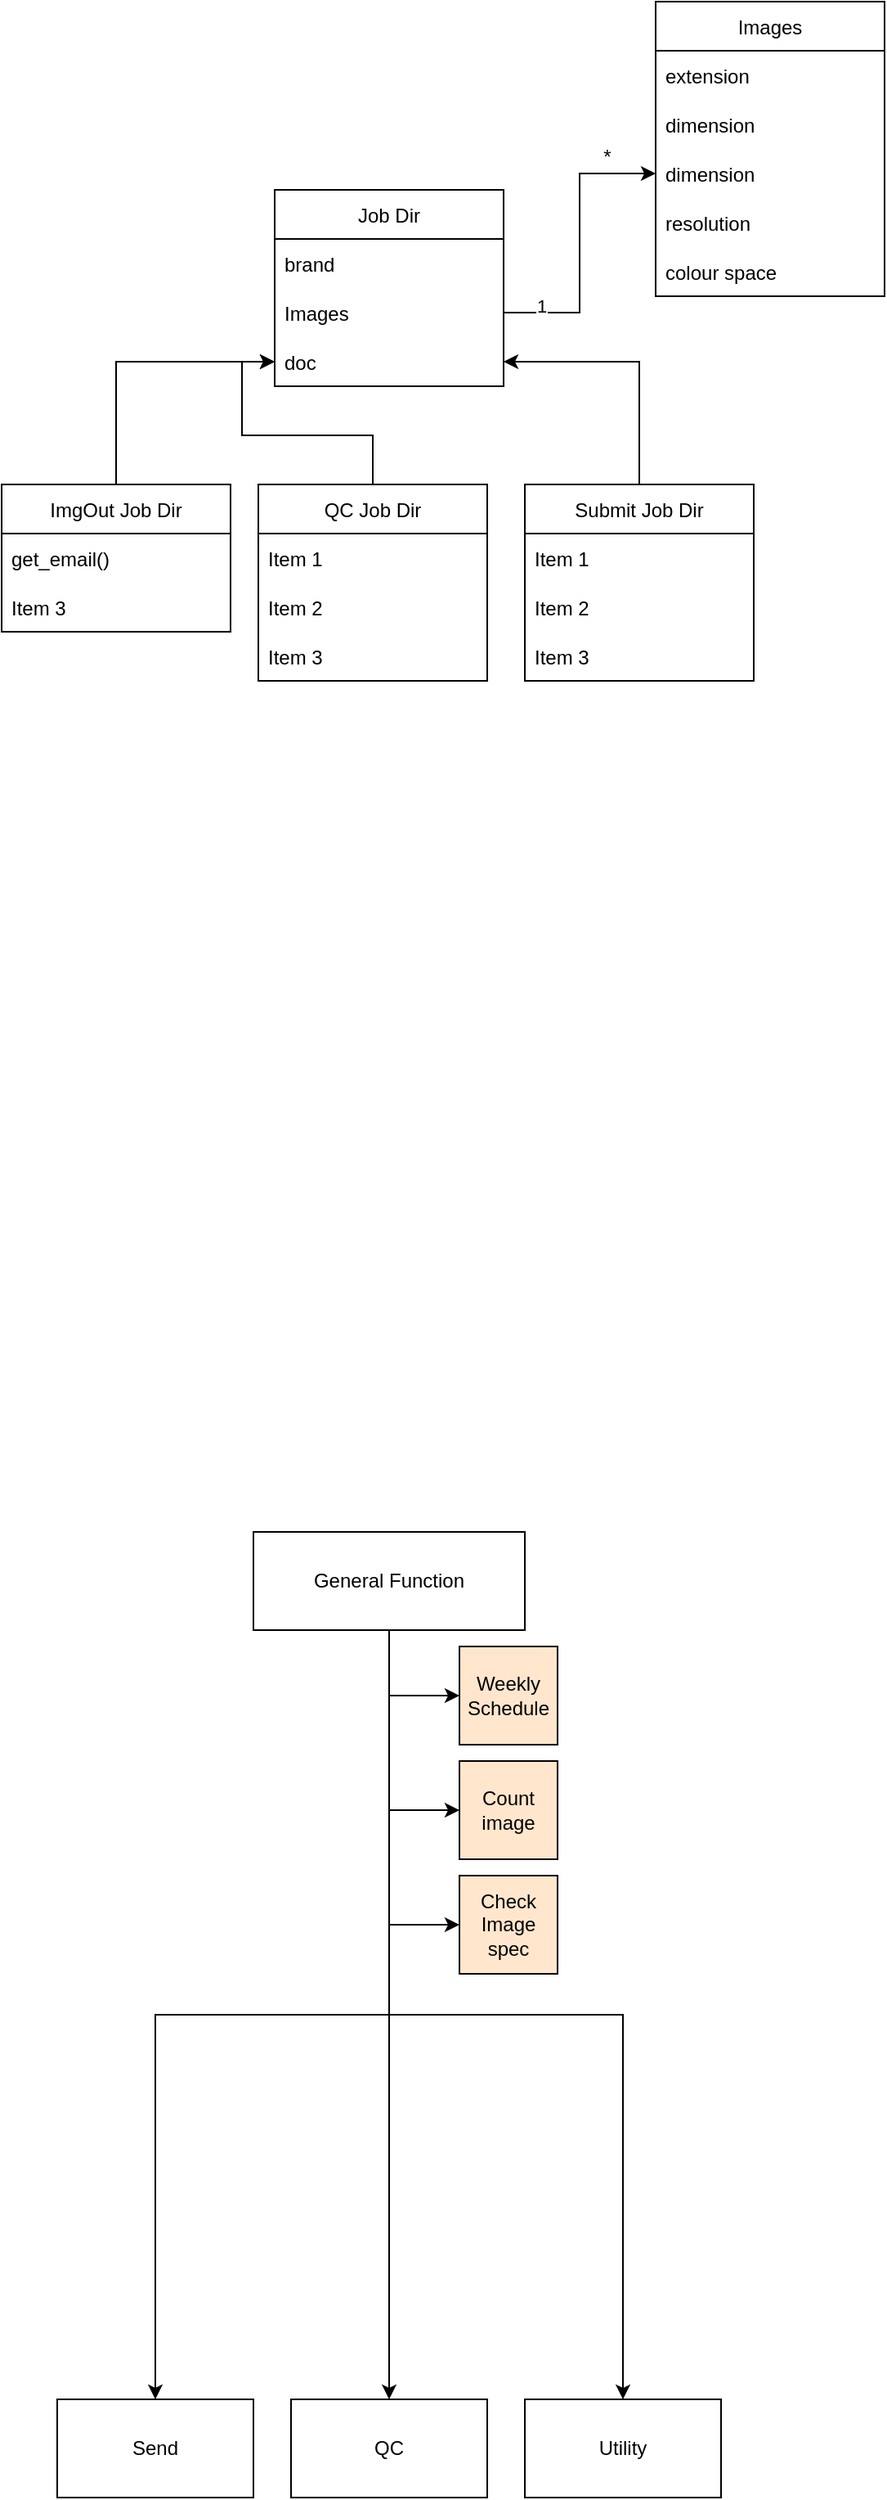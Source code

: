 <mxfile version="20.0.4" type="github"><diagram id="C5RBs43oDa-KdzZeNtuy" name="Page-1"><mxGraphModel dx="1746" dy="2118" grid="1" gridSize="10" guides="1" tooltips="1" connect="1" arrows="1" fold="1" page="1" pageScale="1" pageWidth="827" pageHeight="1169" math="0" shadow="0"><root><mxCell id="WIyWlLk6GJQsqaUBKTNV-0"/><mxCell id="WIyWlLk6GJQsqaUBKTNV-1" parent="WIyWlLk6GJQsqaUBKTNV-0"/><mxCell id="lcXrM0N4Hb1fk3FUeHap-44" style="edgeStyle=orthogonalEdgeStyle;rounded=0;orthogonalLoop=1;jettySize=auto;html=1;exitX=0.5;exitY=1;exitDx=0;exitDy=0;entryX=0;entryY=0.5;entryDx=0;entryDy=0;" parent="WIyWlLk6GJQsqaUBKTNV-1" source="lcXrM0N4Hb1fk3FUeHap-1" target="lcXrM0N4Hb1fk3FUeHap-39" edge="1"><mxGeometry relative="1" as="geometry"/></mxCell><mxCell id="lcXrM0N4Hb1fk3FUeHap-52" style="edgeStyle=orthogonalEdgeStyle;rounded=0;orthogonalLoop=1;jettySize=auto;html=1;entryX=0.5;entryY=0;entryDx=0;entryDy=0;" parent="WIyWlLk6GJQsqaUBKTNV-1" source="lcXrM0N4Hb1fk3FUeHap-1" target="lcXrM0N4Hb1fk3FUeHap-37" edge="1"><mxGeometry relative="1" as="geometry"/></mxCell><mxCell id="lcXrM0N4Hb1fk3FUeHap-53" style="edgeStyle=orthogonalEdgeStyle;rounded=0;orthogonalLoop=1;jettySize=auto;html=1;entryX=0.5;entryY=0;entryDx=0;entryDy=0;exitX=0.5;exitY=1;exitDx=0;exitDy=0;" parent="WIyWlLk6GJQsqaUBKTNV-1" source="lcXrM0N4Hb1fk3FUeHap-1" target="lcXrM0N4Hb1fk3FUeHap-34" edge="1"><mxGeometry relative="1" as="geometry"><mxPoint x="320" y="360" as="targetPoint"/></mxGeometry></mxCell><mxCell id="lcXrM0N4Hb1fk3FUeHap-55" style="edgeStyle=orthogonalEdgeStyle;rounded=0;orthogonalLoop=1;jettySize=auto;html=1;entryX=0.5;entryY=0;entryDx=0;entryDy=0;exitX=0.5;exitY=1;exitDx=0;exitDy=0;" parent="WIyWlLk6GJQsqaUBKTNV-1" source="lcXrM0N4Hb1fk3FUeHap-1" target="lcXrM0N4Hb1fk3FUeHap-38" edge="1"><mxGeometry relative="1" as="geometry"/></mxCell><mxCell id="lcXrM0N4Hb1fk3FUeHap-56" style="edgeStyle=orthogonalEdgeStyle;rounded=0;orthogonalLoop=1;jettySize=auto;html=1;entryX=0.5;entryY=1;entryDx=0;entryDy=0;" parent="WIyWlLk6GJQsqaUBKTNV-1" source="lcXrM0N4Hb1fk3FUeHap-1" target="lcXrM0N4Hb1fk3FUeHap-41" edge="1"><mxGeometry relative="1" as="geometry"/></mxCell><mxCell id="lcXrM0N4Hb1fk3FUeHap-59" style="edgeStyle=orthogonalEdgeStyle;rounded=0;orthogonalLoop=1;jettySize=auto;html=1;entryX=0.5;entryY=1;entryDx=0;entryDy=0;" parent="WIyWlLk6GJQsqaUBKTNV-1" source="lcXrM0N4Hb1fk3FUeHap-1" target="lcXrM0N4Hb1fk3FUeHap-58" edge="1"><mxGeometry relative="1" as="geometry"/></mxCell><mxCell id="lcXrM0N4Hb1fk3FUeHap-1" value="General Function" style="rounded=0;whiteSpace=wrap;html=1;" parent="WIyWlLk6GJQsqaUBKTNV-1" vertex="1"><mxGeometry x="314" y="-160" width="166" height="60" as="geometry"/></mxCell><mxCell id="lcXrM0N4Hb1fk3FUeHap-34" value="Send" style="whiteSpace=wrap;html=1;rounded=0;" parent="WIyWlLk6GJQsqaUBKTNV-1" vertex="1"><mxGeometry x="194" y="370" width="120" height="60" as="geometry"/></mxCell><mxCell id="lcXrM0N4Hb1fk3FUeHap-37" value="QC" style="whiteSpace=wrap;html=1;rounded=0;" parent="WIyWlLk6GJQsqaUBKTNV-1" vertex="1"><mxGeometry x="337" y="370" width="120" height="60" as="geometry"/></mxCell><mxCell id="lcXrM0N4Hb1fk3FUeHap-38" value="Utility" style="whiteSpace=wrap;html=1;rounded=0;" parent="WIyWlLk6GJQsqaUBKTNV-1" vertex="1"><mxGeometry x="480" y="370" width="120" height="60" as="geometry"/></mxCell><mxCell id="lcXrM0N4Hb1fk3FUeHap-39" value="Weekly Schedule" style="whiteSpace=wrap;html=1;rounded=0;fillColor=#FFE6CC;" parent="WIyWlLk6GJQsqaUBKTNV-1" vertex="1"><mxGeometry x="440" y="-90" width="60" height="60" as="geometry"/></mxCell><mxCell id="lcXrM0N4Hb1fk3FUeHap-40" style="edgeStyle=none;rounded=0;orthogonalLoop=1;jettySize=auto;html=1;exitX=1;exitY=0.75;exitDx=0;exitDy=0;" parent="WIyWlLk6GJQsqaUBKTNV-1" source="lcXrM0N4Hb1fk3FUeHap-39" target="lcXrM0N4Hb1fk3FUeHap-39" edge="1"><mxGeometry relative="1" as="geometry"/></mxCell><mxCell id="lcXrM0N4Hb1fk3FUeHap-41" value="Count image" style="whiteSpace=wrap;html=1;rounded=0;fillColor=#FFE6CC;direction=south;" parent="WIyWlLk6GJQsqaUBKTNV-1" vertex="1"><mxGeometry x="440" y="-20" width="60" height="60" as="geometry"/></mxCell><mxCell id="lcXrM0N4Hb1fk3FUeHap-58" value="Check&lt;br&gt;Image spec" style="whiteSpace=wrap;html=1;rounded=0;fillColor=#FFE6CC;direction=south;" parent="WIyWlLk6GJQsqaUBKTNV-1" vertex="1"><mxGeometry x="440" y="50" width="60" height="60" as="geometry"/></mxCell><mxCell id="jGZXXcA7KvOJNHB1vB-I-1" value="Images" style="swimlane;fontStyle=0;childLayout=stackLayout;horizontal=1;startSize=30;horizontalStack=0;resizeParent=1;resizeParentMax=0;resizeLast=0;collapsible=1;marginBottom=0;" vertex="1" parent="WIyWlLk6GJQsqaUBKTNV-1"><mxGeometry x="560" y="-1095" width="140" height="180" as="geometry"/></mxCell><mxCell id="jGZXXcA7KvOJNHB1vB-I-2" value="extension" style="text;strokeColor=none;fillColor=none;align=left;verticalAlign=middle;spacingLeft=4;spacingRight=4;overflow=hidden;points=[[0,0.5],[1,0.5]];portConstraint=eastwest;rotatable=0;" vertex="1" parent="jGZXXcA7KvOJNHB1vB-I-1"><mxGeometry y="30" width="140" height="30" as="geometry"/></mxCell><mxCell id="jGZXXcA7KvOJNHB1vB-I-13" value="dimension" style="text;strokeColor=none;fillColor=none;align=left;verticalAlign=middle;spacingLeft=4;spacingRight=4;overflow=hidden;points=[[0,0.5],[1,0.5]];portConstraint=eastwest;rotatable=0;" vertex="1" parent="jGZXXcA7KvOJNHB1vB-I-1"><mxGeometry y="60" width="140" height="30" as="geometry"/></mxCell><mxCell id="jGZXXcA7KvOJNHB1vB-I-3" value="dimension" style="text;strokeColor=none;fillColor=none;align=left;verticalAlign=middle;spacingLeft=4;spacingRight=4;overflow=hidden;points=[[0,0.5],[1,0.5]];portConstraint=eastwest;rotatable=0;" vertex="1" parent="jGZXXcA7KvOJNHB1vB-I-1"><mxGeometry y="90" width="140" height="30" as="geometry"/></mxCell><mxCell id="jGZXXcA7KvOJNHB1vB-I-4" value="resolution" style="text;strokeColor=none;fillColor=none;align=left;verticalAlign=middle;spacingLeft=4;spacingRight=4;overflow=hidden;points=[[0,0.5],[1,0.5]];portConstraint=eastwest;rotatable=0;" vertex="1" parent="jGZXXcA7KvOJNHB1vB-I-1"><mxGeometry y="120" width="140" height="30" as="geometry"/></mxCell><mxCell id="jGZXXcA7KvOJNHB1vB-I-5" value="colour space" style="text;strokeColor=none;fillColor=none;align=left;verticalAlign=middle;spacingLeft=4;spacingRight=4;overflow=hidden;points=[[0,0.5],[1,0.5]];portConstraint=eastwest;rotatable=0;" vertex="1" parent="jGZXXcA7KvOJNHB1vB-I-1"><mxGeometry y="150" width="140" height="30" as="geometry"/></mxCell><mxCell id="jGZXXcA7KvOJNHB1vB-I-7" value="Job Dir" style="swimlane;fontStyle=0;childLayout=stackLayout;horizontal=1;startSize=30;horizontalStack=0;resizeParent=1;resizeParentMax=0;resizeLast=0;collapsible=1;marginBottom=0;" vertex="1" parent="WIyWlLk6GJQsqaUBKTNV-1"><mxGeometry x="327" y="-980" width="140" height="120" as="geometry"/></mxCell><mxCell id="jGZXXcA7KvOJNHB1vB-I-8" value="brand" style="text;strokeColor=none;fillColor=none;align=left;verticalAlign=middle;spacingLeft=4;spacingRight=4;overflow=hidden;points=[[0,0.5],[1,0.5]];portConstraint=eastwest;rotatable=0;" vertex="1" parent="jGZXXcA7KvOJNHB1vB-I-7"><mxGeometry y="30" width="140" height="30" as="geometry"/></mxCell><mxCell id="jGZXXcA7KvOJNHB1vB-I-9" value="Images" style="text;strokeColor=none;fillColor=none;align=left;verticalAlign=middle;spacingLeft=4;spacingRight=4;overflow=hidden;points=[[0,0.5],[1,0.5]];portConstraint=eastwest;rotatable=0;" vertex="1" parent="jGZXXcA7KvOJNHB1vB-I-7"><mxGeometry y="60" width="140" height="30" as="geometry"/></mxCell><mxCell id="jGZXXcA7KvOJNHB1vB-I-10" value="doc" style="text;strokeColor=none;fillColor=none;align=left;verticalAlign=middle;spacingLeft=4;spacingRight=4;overflow=hidden;points=[[0,0.5],[1,0.5]];portConstraint=eastwest;rotatable=0;" vertex="1" parent="jGZXXcA7KvOJNHB1vB-I-7"><mxGeometry y="90" width="140" height="30" as="geometry"/></mxCell><mxCell id="jGZXXcA7KvOJNHB1vB-I-11" style="edgeStyle=orthogonalEdgeStyle;rounded=0;orthogonalLoop=1;jettySize=auto;html=1;exitX=1;exitY=0.5;exitDx=0;exitDy=0;entryX=0;entryY=0.5;entryDx=0;entryDy=0;" edge="1" parent="WIyWlLk6GJQsqaUBKTNV-1" source="jGZXXcA7KvOJNHB1vB-I-9" target="jGZXXcA7KvOJNHB1vB-I-3"><mxGeometry relative="1" as="geometry"/></mxCell><mxCell id="jGZXXcA7KvOJNHB1vB-I-12" value="1" style="edgeLabel;html=1;align=center;verticalAlign=middle;resizable=0;points=[];" vertex="1" connectable="0" parent="jGZXXcA7KvOJNHB1vB-I-11"><mxGeometry x="-0.743" y="4" relative="1" as="geometry"><mxPoint as="offset"/></mxGeometry></mxCell><mxCell id="jGZXXcA7KvOJNHB1vB-I-14" value="*" style="text;html=1;align=center;verticalAlign=middle;resizable=0;points=[];autosize=1;strokeColor=none;fillColor=none;" vertex="1" parent="WIyWlLk6GJQsqaUBKTNV-1"><mxGeometry x="515" y="-1015" width="30" height="30" as="geometry"/></mxCell><mxCell id="jGZXXcA7KvOJNHB1vB-I-32" style="edgeStyle=orthogonalEdgeStyle;rounded=0;orthogonalLoop=1;jettySize=auto;html=1;exitX=0.5;exitY=0;exitDx=0;exitDy=0;" edge="1" parent="WIyWlLk6GJQsqaUBKTNV-1" source="jGZXXcA7KvOJNHB1vB-I-16" target="jGZXXcA7KvOJNHB1vB-I-10"><mxGeometry relative="1" as="geometry"/></mxCell><mxCell id="jGZXXcA7KvOJNHB1vB-I-16" value="ImgOut Job Dir" style="swimlane;fontStyle=0;childLayout=stackLayout;horizontal=1;startSize=30;horizontalStack=0;resizeParent=1;resizeParentMax=0;resizeLast=0;collapsible=1;marginBottom=0;" vertex="1" parent="WIyWlLk6GJQsqaUBKTNV-1"><mxGeometry x="160" y="-800" width="140" height="90" as="geometry"/></mxCell><mxCell id="jGZXXcA7KvOJNHB1vB-I-17" value="get_email()" style="text;strokeColor=none;fillColor=none;align=left;verticalAlign=middle;spacingLeft=4;spacingRight=4;overflow=hidden;points=[[0,0.5],[1,0.5]];portConstraint=eastwest;rotatable=0;" vertex="1" parent="jGZXXcA7KvOJNHB1vB-I-16"><mxGeometry y="30" width="140" height="30" as="geometry"/></mxCell><mxCell id="jGZXXcA7KvOJNHB1vB-I-19" value="Item 3" style="text;strokeColor=none;fillColor=none;align=left;verticalAlign=middle;spacingLeft=4;spacingRight=4;overflow=hidden;points=[[0,0.5],[1,0.5]];portConstraint=eastwest;rotatable=0;" vertex="1" parent="jGZXXcA7KvOJNHB1vB-I-16"><mxGeometry y="60" width="140" height="30" as="geometry"/></mxCell><mxCell id="jGZXXcA7KvOJNHB1vB-I-33" style="edgeStyle=orthogonalEdgeStyle;rounded=0;orthogonalLoop=1;jettySize=auto;html=1;" edge="1" parent="WIyWlLk6GJQsqaUBKTNV-1" source="jGZXXcA7KvOJNHB1vB-I-20" target="jGZXXcA7KvOJNHB1vB-I-10"><mxGeometry relative="1" as="geometry"/></mxCell><mxCell id="jGZXXcA7KvOJNHB1vB-I-20" value="QC Job Dir" style="swimlane;fontStyle=0;childLayout=stackLayout;horizontal=1;startSize=30;horizontalStack=0;resizeParent=1;resizeParentMax=0;resizeLast=0;collapsible=1;marginBottom=0;" vertex="1" parent="WIyWlLk6GJQsqaUBKTNV-1"><mxGeometry x="317" y="-800" width="140" height="120" as="geometry"/></mxCell><mxCell id="jGZXXcA7KvOJNHB1vB-I-21" value="Item 1" style="text;strokeColor=none;fillColor=none;align=left;verticalAlign=middle;spacingLeft=4;spacingRight=4;overflow=hidden;points=[[0,0.5],[1,0.5]];portConstraint=eastwest;rotatable=0;" vertex="1" parent="jGZXXcA7KvOJNHB1vB-I-20"><mxGeometry y="30" width="140" height="30" as="geometry"/></mxCell><mxCell id="jGZXXcA7KvOJNHB1vB-I-22" value="Item 2" style="text;strokeColor=none;fillColor=none;align=left;verticalAlign=middle;spacingLeft=4;spacingRight=4;overflow=hidden;points=[[0,0.5],[1,0.5]];portConstraint=eastwest;rotatable=0;" vertex="1" parent="jGZXXcA7KvOJNHB1vB-I-20"><mxGeometry y="60" width="140" height="30" as="geometry"/></mxCell><mxCell id="jGZXXcA7KvOJNHB1vB-I-23" value="Item 3" style="text;strokeColor=none;fillColor=none;align=left;verticalAlign=middle;spacingLeft=4;spacingRight=4;overflow=hidden;points=[[0,0.5],[1,0.5]];portConstraint=eastwest;rotatable=0;" vertex="1" parent="jGZXXcA7KvOJNHB1vB-I-20"><mxGeometry y="90" width="140" height="30" as="geometry"/></mxCell><mxCell id="jGZXXcA7KvOJNHB1vB-I-34" style="edgeStyle=orthogonalEdgeStyle;rounded=0;orthogonalLoop=1;jettySize=auto;html=1;exitX=0.5;exitY=0;exitDx=0;exitDy=0;" edge="1" parent="WIyWlLk6GJQsqaUBKTNV-1" source="jGZXXcA7KvOJNHB1vB-I-28" target="jGZXXcA7KvOJNHB1vB-I-10"><mxGeometry relative="1" as="geometry"/></mxCell><mxCell id="jGZXXcA7KvOJNHB1vB-I-28" value="Submit Job Dir" style="swimlane;fontStyle=0;childLayout=stackLayout;horizontal=1;startSize=30;horizontalStack=0;resizeParent=1;resizeParentMax=0;resizeLast=0;collapsible=1;marginBottom=0;" vertex="1" parent="WIyWlLk6GJQsqaUBKTNV-1"><mxGeometry x="480" y="-800" width="140" height="120" as="geometry"/></mxCell><mxCell id="jGZXXcA7KvOJNHB1vB-I-29" value="Item 1" style="text;strokeColor=none;fillColor=none;align=left;verticalAlign=middle;spacingLeft=4;spacingRight=4;overflow=hidden;points=[[0,0.5],[1,0.5]];portConstraint=eastwest;rotatable=0;" vertex="1" parent="jGZXXcA7KvOJNHB1vB-I-28"><mxGeometry y="30" width="140" height="30" as="geometry"/></mxCell><mxCell id="jGZXXcA7KvOJNHB1vB-I-30" value="Item 2" style="text;strokeColor=none;fillColor=none;align=left;verticalAlign=middle;spacingLeft=4;spacingRight=4;overflow=hidden;points=[[0,0.5],[1,0.5]];portConstraint=eastwest;rotatable=0;" vertex="1" parent="jGZXXcA7KvOJNHB1vB-I-28"><mxGeometry y="60" width="140" height="30" as="geometry"/></mxCell><mxCell id="jGZXXcA7KvOJNHB1vB-I-31" value="Item 3" style="text;strokeColor=none;fillColor=none;align=left;verticalAlign=middle;spacingLeft=4;spacingRight=4;overflow=hidden;points=[[0,0.5],[1,0.5]];portConstraint=eastwest;rotatable=0;" vertex="1" parent="jGZXXcA7KvOJNHB1vB-I-28"><mxGeometry y="90" width="140" height="30" as="geometry"/></mxCell></root></mxGraphModel></diagram></mxfile>